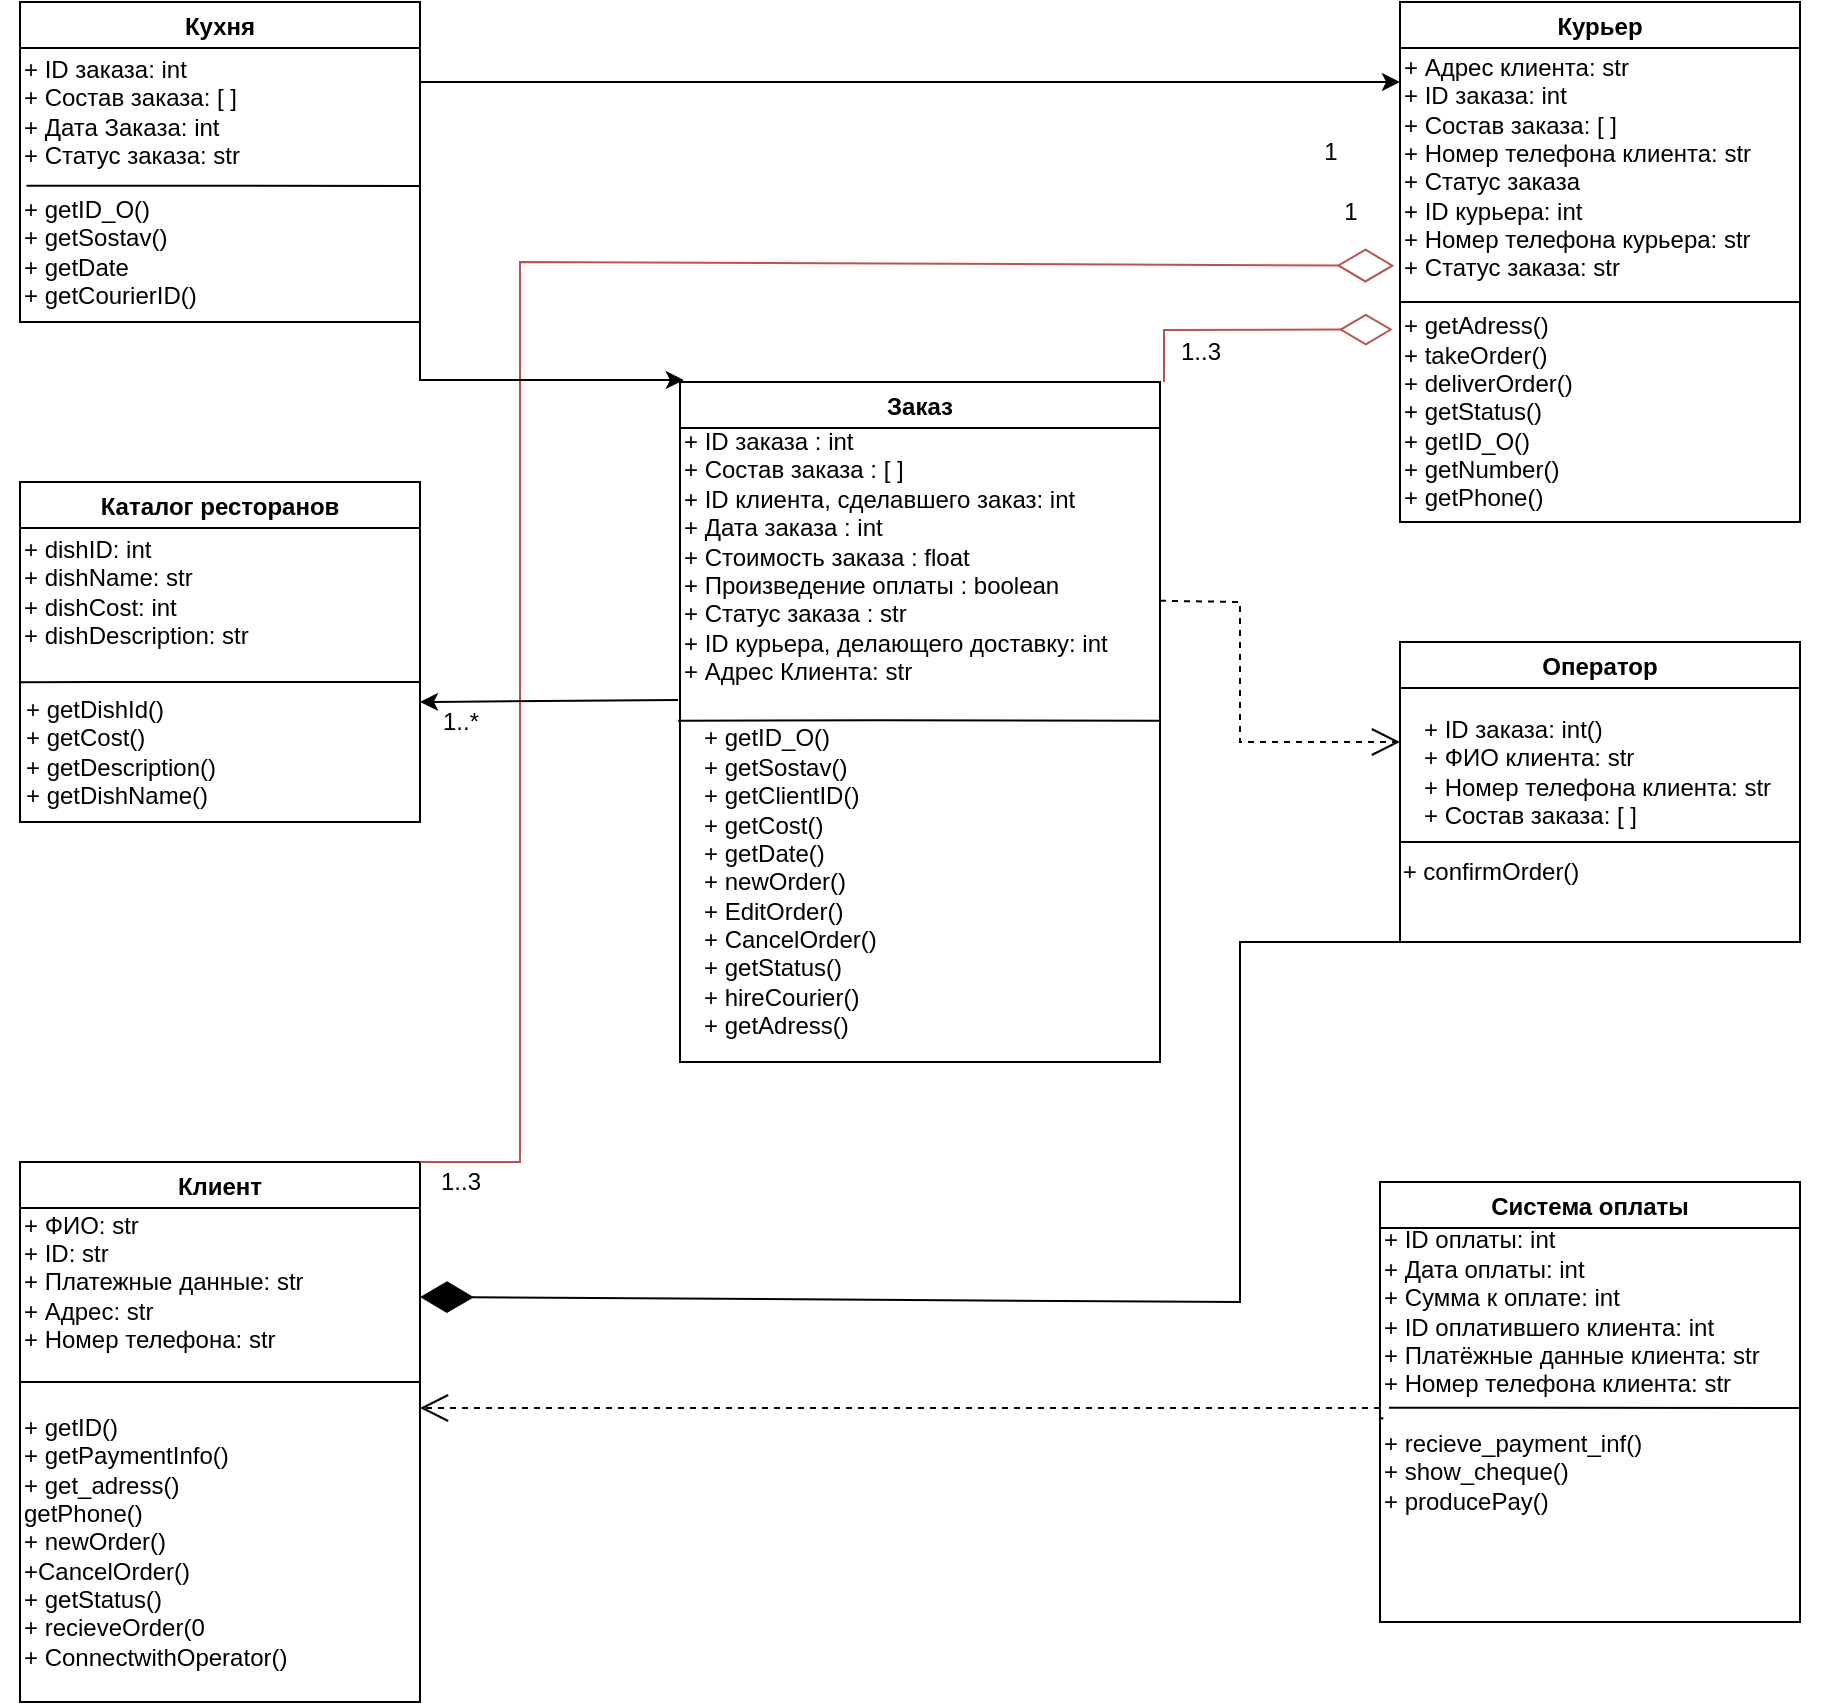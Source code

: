 <mxfile version="20.4.1" type="device"><diagram id="C5RBs43oDa-KdzZeNtuy" name="Page-1"><mxGraphModel dx="998" dy="587" grid="1" gridSize="10" guides="1" tooltips="1" connect="1" arrows="1" fold="1" page="1" pageScale="1" pageWidth="827" pageHeight="1169" math="0" shadow="0"><root><mxCell id="WIyWlLk6GJQsqaUBKTNV-0"/><mxCell id="WIyWlLk6GJQsqaUBKTNV-1" parent="WIyWlLk6GJQsqaUBKTNV-0"/><mxCell id="RzEnqsviIbD3lFptwwrF-0" value="Заказ" style="swimlane;" parent="WIyWlLk6GJQsqaUBKTNV-1" vertex="1"><mxGeometry x="360" y="220" width="240" height="340" as="geometry"/></mxCell><mxCell id="RzEnqsviIbD3lFptwwrF-7" value="&lt;div style=&quot;&quot;&gt;&lt;span style=&quot;background-color: initial;&quot;&gt;&lt;br&gt;&lt;/span&gt;&lt;/div&gt;&lt;div style=&quot;&quot;&gt;&lt;span style=&quot;background-color: initial;&quot;&gt;+ ID заказа : int&lt;/span&gt;&lt;/div&gt;&lt;div style=&quot;&quot;&gt;+ Состав заказа : [ ]&lt;/div&gt;&lt;div style=&quot;&quot;&gt;+ ID клиента, сделавшего заказ: int&lt;/div&gt;&lt;div style=&quot;&quot;&gt;+ Дата заказа : int&lt;/div&gt;&lt;div style=&quot;&quot;&gt;+ Стоимость заказа : float&lt;/div&gt;&lt;div style=&quot;&quot;&gt;+ Произведение оплаты : boolean&lt;/div&gt;&lt;div style=&quot;&quot;&gt;+ Статус заказа : str&lt;/div&gt;&lt;div style=&quot;&quot;&gt;+ ID курьера, делающего доставку: int&lt;/div&gt;&lt;div style=&quot;&quot;&gt;+ Адрес Клиента: str&lt;/div&gt;" style="text;html=1;align=left;verticalAlign=middle;resizable=0;points=[];autosize=1;strokeColor=none;fillColor=none;" parent="RzEnqsviIbD3lFptwwrF-0" vertex="1"><mxGeometry width="240" height="160" as="geometry"/></mxCell><mxCell id="RzEnqsviIbD3lFptwwrF-13" value="" style="endArrow=none;html=1;rounded=0;exitX=-0.002;exitY=0.854;exitDx=0;exitDy=0;exitPerimeter=0;entryX=1.002;entryY=0.854;entryDx=0;entryDy=0;entryPerimeter=0;" parent="RzEnqsviIbD3lFptwwrF-0" edge="1"><mxGeometry width="50" height="50" relative="1" as="geometry"><mxPoint x="-0.96" y="169.35" as="sourcePoint"/><mxPoint x="240" y="169.35" as="targetPoint"/><Array as="points"><mxPoint x="99.52" y="169.17"/></Array></mxGeometry></mxCell><mxCell id="RzEnqsviIbD3lFptwwrF-14" value="+ getID_O()&lt;br&gt;+ getSostav()&lt;br&gt;+ getClientID()&lt;br&gt;+ getCost()&lt;br&gt;+ getDate()&lt;br&gt;+ newOrder()&lt;br&gt;+ EditOrder()&lt;br&gt;+ CancelOrder()&lt;br&gt;+ getStatus()&lt;br&gt;+ hireCourier()&lt;br&gt;+ getAdress()" style="text;html=1;align=left;verticalAlign=middle;resizable=0;points=[];autosize=1;strokeColor=none;fillColor=none;" parent="RzEnqsviIbD3lFptwwrF-0" vertex="1"><mxGeometry x="10" y="165" width="110" height="170" as="geometry"/></mxCell><mxCell id="RzEnqsviIbD3lFptwwrF-1" value="Клиент" style="swimlane;" parent="WIyWlLk6GJQsqaUBKTNV-1" vertex="1"><mxGeometry x="30" y="610" width="200" height="270" as="geometry"/></mxCell><mxCell id="RzEnqsviIbD3lFptwwrF-23" value="+ ФИО: str&lt;br&gt;+ ID: str&lt;br&gt;+ Платежные данные: str&lt;br&gt;+ Адрес: str&lt;br&gt;+ Номер телефона: str" style="text;html=1;align=left;verticalAlign=middle;resizable=0;points=[];autosize=1;strokeColor=none;fillColor=none;" parent="RzEnqsviIbD3lFptwwrF-1" vertex="1"><mxGeometry y="15" width="160" height="90" as="geometry"/></mxCell><mxCell id="RzEnqsviIbD3lFptwwrF-26" value="+ getID()&lt;br&gt;+ getPaymentInfo()&lt;br&gt;+ get_adress()&lt;br&gt;getPhone()&lt;br&gt;+ newOrder()&lt;br&gt;+CancelOrder()&lt;br&gt;+ getStatus()&lt;br&gt;+ recieveOrder(0&lt;br&gt;+ ConnectwithOperator()" style="text;html=1;align=left;verticalAlign=middle;resizable=0;points=[];autosize=1;strokeColor=none;fillColor=none;" parent="RzEnqsviIbD3lFptwwrF-1" vertex="1"><mxGeometry y="120" width="160" height="140" as="geometry"/></mxCell><mxCell id="RzEnqsviIbD3lFptwwrF-25" value="" style="endArrow=none;html=1;rounded=0;" parent="RzEnqsviIbD3lFptwwrF-1" edge="1"><mxGeometry width="50" height="50" relative="1" as="geometry"><mxPoint y="110" as="sourcePoint"/><mxPoint x="200" y="110" as="targetPoint"/></mxGeometry></mxCell><mxCell id="RzEnqsviIbD3lFptwwrF-2" value="Кухня" style="swimlane;" parent="WIyWlLk6GJQsqaUBKTNV-1" vertex="1"><mxGeometry x="30" y="30" width="200" height="160" as="geometry"/></mxCell><mxCell id="RzEnqsviIbD3lFptwwrF-34" value="+ ID заказа: int&lt;br&gt;+ Состав заказа: [ ]&lt;br&gt;+ Дата Заказа: int&lt;br&gt;+ Статус заказа: str&lt;br&gt;" style="text;html=1;align=left;verticalAlign=middle;resizable=0;points=[];autosize=1;strokeColor=none;fillColor=none;" parent="RzEnqsviIbD3lFptwwrF-2" vertex="1"><mxGeometry y="20" width="130" height="70" as="geometry"/></mxCell><mxCell id="zrJBrfREpfBW6cbPbuFI-0" value="" style="endArrow=none;html=1;rounded=0;exitX=0.025;exitY=1.026;exitDx=0;exitDy=0;exitPerimeter=0;" edge="1" parent="RzEnqsviIbD3lFptwwrF-2" source="RzEnqsviIbD3lFptwwrF-34"><mxGeometry width="50" height="50" relative="1" as="geometry"><mxPoint x="460" y="290" as="sourcePoint"/><mxPoint x="200" y="92" as="targetPoint"/></mxGeometry></mxCell><mxCell id="zrJBrfREpfBW6cbPbuFI-1" value="+ getID_O()&lt;br&gt;+ getSostav()&lt;br&gt;+ getDate&lt;br&gt;+ getCourierID()" style="text;html=1;align=left;verticalAlign=middle;resizable=0;points=[];autosize=1;strokeColor=none;fillColor=none;" vertex="1" parent="RzEnqsviIbD3lFptwwrF-2"><mxGeometry y="90" width="110" height="70" as="geometry"/></mxCell><mxCell id="RzEnqsviIbD3lFptwwrF-3" value="Оператор" style="swimlane;" parent="WIyWlLk6GJQsqaUBKTNV-1" vertex="1"><mxGeometry x="720" y="350" width="200" height="150" as="geometry"/></mxCell><mxCell id="RzEnqsviIbD3lFptwwrF-27" value="&lt;div style=&quot;&quot;&gt;&lt;span style=&quot;background-color: initial;&quot;&gt;+ ID заказа: int()&lt;/span&gt;&lt;/div&gt;&lt;div style=&quot;&quot;&gt;&lt;span style=&quot;background-color: initial;&quot;&gt;+ ФИО клиента: str&lt;/span&gt;&lt;/div&gt;&lt;div style=&quot;&quot;&gt;&lt;span style=&quot;background-color: initial;&quot;&gt;+ Номер телефона клиента: str&lt;/span&gt;&lt;/div&gt;&lt;div style=&quot;&quot;&gt;&lt;span style=&quot;background-color: initial;&quot;&gt;+ Состав заказа: [ ]&lt;/span&gt;&lt;/div&gt;" style="text;html=1;align=left;verticalAlign=middle;resizable=0;points=[];autosize=1;strokeColor=none;fillColor=none;" parent="RzEnqsviIbD3lFptwwrF-3" vertex="1"><mxGeometry x="10" y="30" width="200" height="70" as="geometry"/></mxCell><mxCell id="RzEnqsviIbD3lFptwwrF-29" value="+ confirmOrder()" style="text;html=1;align=center;verticalAlign=middle;resizable=0;points=[];autosize=1;strokeColor=none;fillColor=none;" parent="RzEnqsviIbD3lFptwwrF-3" vertex="1"><mxGeometry x="-10" y="100" width="110" height="30" as="geometry"/></mxCell><mxCell id="RzEnqsviIbD3lFptwwrF-28" value="" style="endArrow=none;html=1;rounded=0;" parent="RzEnqsviIbD3lFptwwrF-3" edge="1"><mxGeometry width="50" height="50" relative="1" as="geometry"><mxPoint y="100" as="sourcePoint"/><mxPoint x="200" y="100" as="targetPoint"/></mxGeometry></mxCell><mxCell id="RzEnqsviIbD3lFptwwrF-4" value="Курьер" style="swimlane;" parent="WIyWlLk6GJQsqaUBKTNV-1" vertex="1"><mxGeometry x="720" y="30" width="200" height="260" as="geometry"/></mxCell><mxCell id="RzEnqsviIbD3lFptwwrF-30" value="&lt;div style=&quot;&quot;&gt;+ Адрес клиента: str&lt;/div&gt;&lt;div style=&quot;&quot;&gt;+ ID заказа: int&lt;/div&gt;&lt;div style=&quot;&quot;&gt;+ Состав заказа: [ ]&lt;/div&gt;&lt;div style=&quot;&quot;&gt;+ Номер телефона клиента: str&lt;/div&gt;&lt;div style=&quot;&quot;&gt;+ Статус заказа&lt;/div&gt;&lt;div style=&quot;&quot;&gt;+ ID курьера: int&lt;/div&gt;&lt;div style=&quot;&quot;&gt;+ Номер телефона курьера: str&lt;/div&gt;&lt;div style=&quot;&quot;&gt;+ Статус заказа: str&lt;/div&gt;&lt;div style=&quot;&quot;&gt;&lt;br&gt;&lt;/div&gt;" style="text;html=1;align=left;verticalAlign=middle;resizable=0;points=[];autosize=1;strokeColor=none;fillColor=none;" parent="RzEnqsviIbD3lFptwwrF-4" vertex="1"><mxGeometry y="20" width="200" height="140" as="geometry"/></mxCell><mxCell id="RzEnqsviIbD3lFptwwrF-32" value="+ getAdress()&lt;br&gt;+ takeOrder()&lt;br&gt;+ deliverOrder()&lt;br&gt;+ getStatus()&lt;br&gt;+ getID_O()&lt;br&gt;+ getNumber()&lt;br&gt;+ getPhone()" style="text;html=1;align=left;verticalAlign=middle;resizable=0;points=[];autosize=1;strokeColor=none;fillColor=none;" parent="RzEnqsviIbD3lFptwwrF-4" vertex="1"><mxGeometry y="150" width="110" height="110" as="geometry"/></mxCell><mxCell id="RzEnqsviIbD3lFptwwrF-31" value="" style="endArrow=none;html=1;rounded=0;" parent="RzEnqsviIbD3lFptwwrF-4" edge="1"><mxGeometry width="50" height="50" relative="1" as="geometry"><mxPoint y="150" as="sourcePoint"/><mxPoint x="200" y="150" as="targetPoint"/></mxGeometry></mxCell><mxCell id="RzEnqsviIbD3lFptwwrF-5" value="Система оплаты" style="swimlane;" parent="WIyWlLk6GJQsqaUBKTNV-1" vertex="1"><mxGeometry x="710" y="620" width="210" height="220" as="geometry"/></mxCell><mxCell id="RzEnqsviIbD3lFptwwrF-16" value="+ ID оплаты: int&lt;br&gt;+ Дата оплаты: int&lt;br&gt;+ Сумма к оплате: int&lt;br&gt;+ ID оплатившего клиента: int&lt;br&gt;+ Платёжные данные клиента: str&lt;br&gt;+ Номер телефона клиента: str" style="text;html=1;align=left;verticalAlign=middle;resizable=0;points=[];autosize=1;strokeColor=none;fillColor=none;" parent="RzEnqsviIbD3lFptwwrF-5" vertex="1"><mxGeometry y="15" width="210" height="100" as="geometry"/></mxCell><mxCell id="RzEnqsviIbD3lFptwwrF-17" value="" style="endArrow=none;html=1;rounded=0;exitX=0.03;exitY=-0.035;exitDx=0;exitDy=0;exitPerimeter=0;startArrow=none;" parent="RzEnqsviIbD3lFptwwrF-5" source="RzEnqsviIbD3lFptwwrF-18" edge="1"><mxGeometry width="50" height="50" relative="1" as="geometry"><mxPoint x="-50" y="70" as="sourcePoint"/><mxPoint x="210" y="113" as="targetPoint"/><Array as="points"/></mxGeometry></mxCell><mxCell id="RzEnqsviIbD3lFptwwrF-18" value="+ recieve_payment_inf()&lt;br&gt;+ show_cheque()&lt;br&gt;+ producePay()" style="text;html=1;align=left;verticalAlign=middle;resizable=0;points=[];autosize=1;strokeColor=none;fillColor=none;" parent="RzEnqsviIbD3lFptwwrF-5" vertex="1"><mxGeometry y="115" width="150" height="60" as="geometry"/></mxCell><mxCell id="RzEnqsviIbD3lFptwwrF-24" value="" style="endArrow=none;html=1;rounded=0;exitX=0.008;exitY=1.034;exitDx=0;exitDy=0;exitPerimeter=0;" parent="RzEnqsviIbD3lFptwwrF-5" source="RzEnqsviIbD3lFptwwrF-16" target="RzEnqsviIbD3lFptwwrF-18" edge="1"><mxGeometry width="50" height="50" relative="1" as="geometry"><mxPoint x="1051.68" y="208.4" as="sourcePoint"/><mxPoint x="1260" y="203" as="targetPoint"/></mxGeometry></mxCell><mxCell id="RzEnqsviIbD3lFptwwrF-6" value="Каталог ресторанов" style="swimlane;" parent="WIyWlLk6GJQsqaUBKTNV-1" vertex="1"><mxGeometry x="30" y="270" width="200" height="170" as="geometry"/></mxCell><mxCell id="RzEnqsviIbD3lFptwwrF-19" value="+ dishID: int&lt;br&gt;+ dishName: str&lt;br&gt;+ dishCost: int&lt;br&gt;+ dishDescription: str" style="text;html=1;align=left;verticalAlign=middle;resizable=0;points=[];autosize=1;strokeColor=none;fillColor=none;" parent="RzEnqsviIbD3lFptwwrF-6" vertex="1"><mxGeometry y="20" width="140" height="70" as="geometry"/></mxCell><mxCell id="RzEnqsviIbD3lFptwwrF-21" value="&lt;div style=&quot;text-align: left;&quot;&gt;&lt;span style=&quot;background-color: initial;&quot;&gt;+ getDishId()&lt;/span&gt;&lt;/div&gt;&lt;div style=&quot;text-align: left;&quot;&gt;&lt;span style=&quot;background-color: initial;&quot;&gt;+ getCost()&lt;/span&gt;&lt;/div&gt;&lt;div style=&quot;text-align: left;&quot;&gt;&lt;span style=&quot;background-color: initial;&quot;&gt;+ getDescription()&lt;/span&gt;&lt;/div&gt;&lt;div style=&quot;text-align: left;&quot;&gt;&lt;span style=&quot;background-color: initial;&quot;&gt;+ getDishName()&lt;/span&gt;&lt;/div&gt;" style="text;html=1;align=center;verticalAlign=middle;resizable=0;points=[];autosize=1;strokeColor=none;fillColor=none;" parent="RzEnqsviIbD3lFptwwrF-6" vertex="1"><mxGeometry x="-10" y="100" width="120" height="70" as="geometry"/></mxCell><mxCell id="RzEnqsviIbD3lFptwwrF-20" value="" style="endArrow=none;html=1;rounded=0;exitX=0.08;exitY=0.002;exitDx=0;exitDy=0;exitPerimeter=0;" parent="RzEnqsviIbD3lFptwwrF-6" source="RzEnqsviIbD3lFptwwrF-21" edge="1"><mxGeometry width="50" height="50" relative="1" as="geometry"><mxPoint x="410" y="120" as="sourcePoint"/><mxPoint x="200" y="100" as="targetPoint"/><Array as="points"><mxPoint x="40" y="100"/></Array></mxGeometry></mxCell><mxCell id="RzEnqsviIbD3lFptwwrF-42" value="" style="endArrow=open;endSize=12;dashed=1;html=1;rounded=0;" parent="WIyWlLk6GJQsqaUBKTNV-1" edge="1"><mxGeometry x="0.909" y="-173" width="160" relative="1" as="geometry"><mxPoint x="600" y="329.38" as="sourcePoint"/><mxPoint x="720" y="400" as="targetPoint"/><Array as="points"><mxPoint x="640" y="330"/><mxPoint x="640" y="400"/></Array><mxPoint as="offset"/></mxGeometry></mxCell><mxCell id="RzEnqsviIbD3lFptwwrF-46" value="" style="endArrow=diamondThin;endFill=0;endSize=24;html=1;rounded=0;entryX=-0.033;entryY=0.125;entryDx=0;entryDy=0;entryPerimeter=0;fillColor=#f8cecc;strokeColor=#b85450;" parent="WIyWlLk6GJQsqaUBKTNV-1" target="RzEnqsviIbD3lFptwwrF-32" edge="1"><mxGeometry width="160" relative="1" as="geometry"><mxPoint x="602" y="220" as="sourcePoint"/><mxPoint x="602" y="80" as="targetPoint"/><Array as="points"><mxPoint x="602" y="194"/></Array></mxGeometry></mxCell><mxCell id="RzEnqsviIbD3lFptwwrF-47" value="1..3" style="text;html=1;align=center;verticalAlign=middle;resizable=0;points=[];autosize=1;strokeColor=none;fillColor=none;" parent="WIyWlLk6GJQsqaUBKTNV-1" vertex="1"><mxGeometry x="600" y="190" width="40" height="30" as="geometry"/></mxCell><mxCell id="RzEnqsviIbD3lFptwwrF-49" value="" style="endArrow=diamondThin;endFill=0;endSize=26;html=1;rounded=0;exitX=1;exitY=0;exitDx=0;exitDy=0;fillColor=#f8cecc;strokeColor=#b85450;startSize=9;targetPerimeterSpacing=15;entryX=-0.014;entryY=0.799;entryDx=0;entryDy=0;entryPerimeter=0;" parent="WIyWlLk6GJQsqaUBKTNV-1" source="RzEnqsviIbD3lFptwwrF-1" target="RzEnqsviIbD3lFptwwrF-30" edge="1"><mxGeometry width="160" relative="1" as="geometry"><mxPoint x="360" y="470" as="sourcePoint"/><mxPoint x="700" y="160" as="targetPoint"/><Array as="points"><mxPoint x="280" y="610"/><mxPoint x="280" y="160"/></Array></mxGeometry></mxCell><mxCell id="RzEnqsviIbD3lFptwwrF-50" value="" style="endArrow=classic;html=1;rounded=0;exitX=1;exitY=1;exitDx=0;exitDy=0;entryX=0.008;entryY=-0.006;entryDx=0;entryDy=0;entryPerimeter=0;" parent="WIyWlLk6GJQsqaUBKTNV-1" source="RzEnqsviIbD3lFptwwrF-2" target="RzEnqsviIbD3lFptwwrF-7" edge="1"><mxGeometry width="50" height="50" relative="1" as="geometry"><mxPoint x="310" y="190" as="sourcePoint"/><mxPoint x="470" y="320" as="targetPoint"/><Array as="points"><mxPoint x="230" y="219"/></Array></mxGeometry></mxCell><mxCell id="RzEnqsviIbD3lFptwwrF-51" value="" style="endArrow=classic;html=1;rounded=0;exitX=-0.004;exitY=0.994;exitDx=0;exitDy=0;exitPerimeter=0;" parent="WIyWlLk6GJQsqaUBKTNV-1" source="RzEnqsviIbD3lFptwwrF-7" edge="1"><mxGeometry width="50" height="50" relative="1" as="geometry"><mxPoint x="420" y="500" as="sourcePoint"/><mxPoint x="230" y="380" as="targetPoint"/></mxGeometry></mxCell><mxCell id="RzEnqsviIbD3lFptwwrF-55" value="" style="endArrow=open;endSize=12;dashed=1;html=1;rounded=0;exitX=0;exitY=0.98;exitDx=0;exitDy=0;exitPerimeter=0;" parent="WIyWlLk6GJQsqaUBKTNV-1" source="RzEnqsviIbD3lFptwwrF-16" edge="1"><mxGeometry x="-0.042" y="77" width="160" relative="1" as="geometry"><mxPoint x="360" y="470" as="sourcePoint"/><mxPoint x="230" y="733" as="targetPoint"/><mxPoint as="offset"/></mxGeometry></mxCell><mxCell id="RzEnqsviIbD3lFptwwrF-56" value="1..3" style="text;html=1;align=center;verticalAlign=middle;resizable=0;points=[];autosize=1;strokeColor=none;fillColor=none;" parent="WIyWlLk6GJQsqaUBKTNV-1" vertex="1"><mxGeometry x="230" y="605" width="40" height="30" as="geometry"/></mxCell><mxCell id="RzEnqsviIbD3lFptwwrF-57" value="1" style="text;html=1;align=center;verticalAlign=middle;resizable=0;points=[];autosize=1;strokeColor=none;fillColor=none;" parent="WIyWlLk6GJQsqaUBKTNV-1" vertex="1"><mxGeometry x="670" y="90" width="30" height="30" as="geometry"/></mxCell><mxCell id="RzEnqsviIbD3lFptwwrF-58" value="1..*" style="text;html=1;align=center;verticalAlign=middle;resizable=0;points=[];autosize=1;strokeColor=none;fillColor=none;" parent="WIyWlLk6GJQsqaUBKTNV-1" vertex="1"><mxGeometry x="230" y="375" width="40" height="30" as="geometry"/></mxCell><mxCell id="RzEnqsviIbD3lFptwwrF-59" value="" style="endArrow=diamondThin;endFill=1;endSize=24;html=1;rounded=0;exitX=0;exitY=1;exitDx=0;exitDy=0;entryX=1;entryY=0.25;entryDx=0;entryDy=0;" parent="WIyWlLk6GJQsqaUBKTNV-1" source="RzEnqsviIbD3lFptwwrF-3" target="RzEnqsviIbD3lFptwwrF-1" edge="1"><mxGeometry width="160" relative="1" as="geometry"><mxPoint x="360" y="470" as="sourcePoint"/><mxPoint x="500" y="680" as="targetPoint"/><Array as="points"><mxPoint x="640" y="500"/><mxPoint x="640" y="680"/></Array></mxGeometry></mxCell><mxCell id="zrJBrfREpfBW6cbPbuFI-2" value="" style="endArrow=classic;html=1;rounded=0;exitX=1;exitY=0.25;exitDx=0;exitDy=0;" edge="1" parent="WIyWlLk6GJQsqaUBKTNV-1" source="RzEnqsviIbD3lFptwwrF-2"><mxGeometry width="50" height="50" relative="1" as="geometry"><mxPoint x="490" y="340" as="sourcePoint"/><mxPoint x="720" y="70" as="targetPoint"/></mxGeometry></mxCell><mxCell id="RzEnqsviIbD3lFptwwrF-48" value="1" style="text;html=1;align=center;verticalAlign=middle;resizable=0;points=[];autosize=1;strokeColor=none;fillColor=none;" parent="WIyWlLk6GJQsqaUBKTNV-1" vertex="1"><mxGeometry x="680" y="120" width="30" height="30" as="geometry"/></mxCell></root></mxGraphModel></diagram></mxfile>